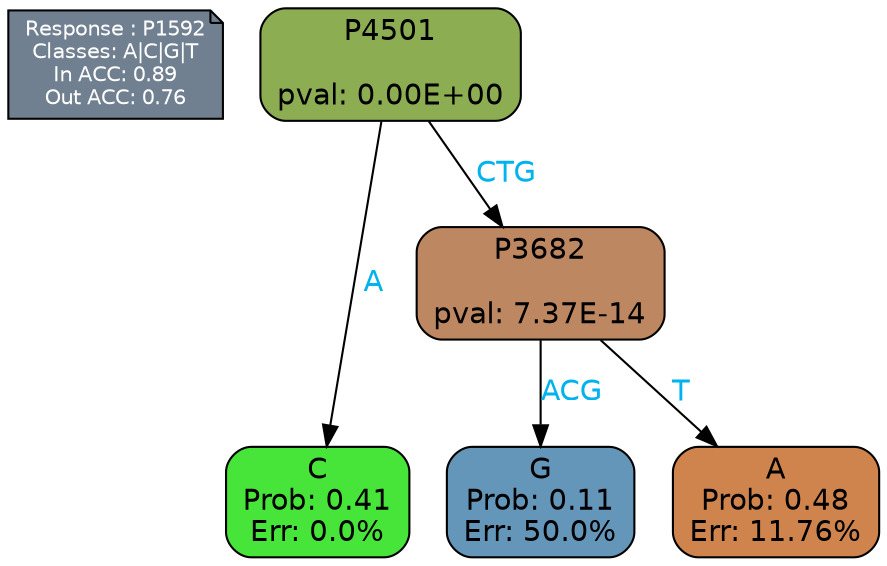 digraph Tree {
node [shape=box, style="filled, rounded", color="black", fontname=helvetica] ;
graph [ranksep=equally, splines=polylines, bgcolor=transparent, dpi=600] ;
edge [fontname=helvetica] ;
LEGEND [label="Response : P1592
Classes: A|C|G|T
In ACC: 0.89
Out ACC: 0.76
",shape=note,align=left,style=filled,fillcolor="slategray",fontcolor="white",fontsize=10];1 [label="P4501

pval: 0.00E+00", fillcolor="#8cad51"] ;
2 [label="C
Prob: 0.41
Err: 0.0%", fillcolor="#47e539"] ;
3 [label="P3682

pval: 7.37E-14", fillcolor="#bc8761"] ;
4 [label="G
Prob: 0.11
Err: 50.0%", fillcolor="#6496ba"] ;
5 [label="A
Prob: 0.48
Err: 11.76%", fillcolor="#d0844d"] ;
1 -> 2 [label="A",fontcolor=deepskyblue2] ;
1 -> 3 [label="CTG",fontcolor=deepskyblue2] ;
3 -> 4 [label="ACG",fontcolor=deepskyblue2] ;
3 -> 5 [label="T",fontcolor=deepskyblue2] ;
{rank = same; 2;4;5;}{rank = same; LEGEND;1;}}